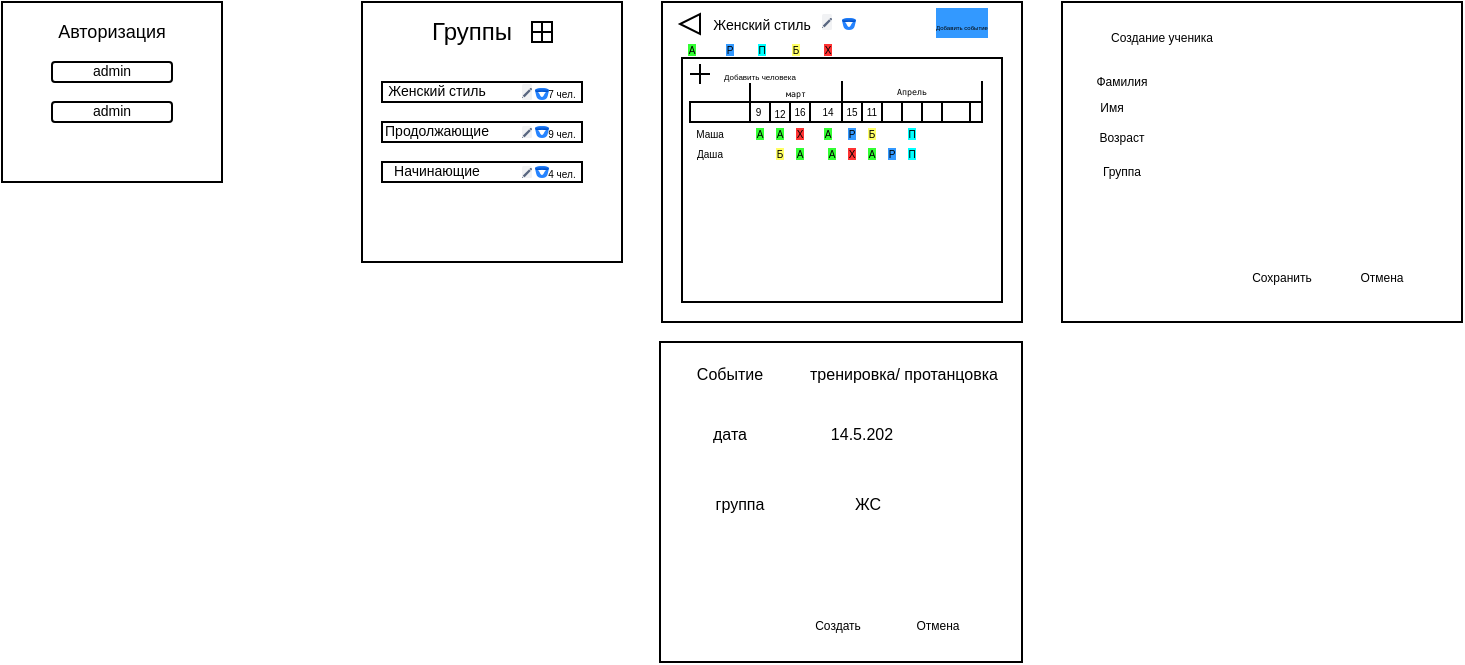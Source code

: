 <mxfile version="26.1.0">
  <diagram name="Страница — 1" id="qIgIpcg8a3xcW1JSMqGT">
    <mxGraphModel dx="363" dy="197" grid="1" gridSize="10" guides="1" tooltips="1" connect="1" arrows="1" fold="1" page="1" pageScale="1" pageWidth="827" pageHeight="1169" math="0" shadow="0">
      <root>
        <mxCell id="0" />
        <mxCell id="1" parent="0" />
        <mxCell id="jVjYDBWybRpmeqbV0GdT-1" value="" style="rounded=0;whiteSpace=wrap;html=1;" vertex="1" parent="1">
          <mxGeometry x="70" y="30" width="110" height="90" as="geometry" />
        </mxCell>
        <mxCell id="jVjYDBWybRpmeqbV0GdT-2" value="" style="rounded=1;whiteSpace=wrap;html=1;" vertex="1" parent="1">
          <mxGeometry x="95" y="60" width="60" height="10" as="geometry" />
        </mxCell>
        <mxCell id="jVjYDBWybRpmeqbV0GdT-3" value="" style="rounded=1;whiteSpace=wrap;html=1;" vertex="1" parent="1">
          <mxGeometry x="95" y="80" width="60" height="10" as="geometry" />
        </mxCell>
        <mxCell id="jVjYDBWybRpmeqbV0GdT-7" value="Авторизация" style="text;html=1;align=center;verticalAlign=middle;whiteSpace=wrap;rounded=0;fontSize=9;" vertex="1" parent="1">
          <mxGeometry x="100" y="40" width="50" height="10" as="geometry" />
        </mxCell>
        <mxCell id="jVjYDBWybRpmeqbV0GdT-8" value="admin" style="text;html=1;align=center;verticalAlign=middle;whiteSpace=wrap;rounded=0;fontSize=7;" vertex="1" parent="1">
          <mxGeometry x="110" y="80" width="30" height="10" as="geometry" />
        </mxCell>
        <mxCell id="jVjYDBWybRpmeqbV0GdT-9" value="admin" style="text;html=1;align=center;verticalAlign=middle;whiteSpace=wrap;rounded=0;fontSize=7;" vertex="1" parent="1">
          <mxGeometry x="110" y="60" width="30" height="10" as="geometry" />
        </mxCell>
        <mxCell id="jVjYDBWybRpmeqbV0GdT-10" value="" style="rounded=0;whiteSpace=wrap;html=1;" vertex="1" parent="1">
          <mxGeometry x="250" y="30" width="130" height="130" as="geometry" />
        </mxCell>
        <mxCell id="jVjYDBWybRpmeqbV0GdT-11" value="Группы" style="text;html=1;align=center;verticalAlign=middle;whiteSpace=wrap;rounded=0;" vertex="1" parent="1">
          <mxGeometry x="275" y="30" width="60" height="30" as="geometry" />
        </mxCell>
        <mxCell id="jVjYDBWybRpmeqbV0GdT-12" value="" style="whiteSpace=wrap;html=1;aspect=fixed;" vertex="1" parent="1">
          <mxGeometry x="335" y="40" width="10" height="10" as="geometry" />
        </mxCell>
        <mxCell id="jVjYDBWybRpmeqbV0GdT-13" value="" style="shape=cross;whiteSpace=wrap;html=1;size=0;" vertex="1" parent="1">
          <mxGeometry x="335" y="40" width="10" height="10" as="geometry" />
        </mxCell>
        <mxCell id="jVjYDBWybRpmeqbV0GdT-15" value="" style="rounded=0;whiteSpace=wrap;html=1;" vertex="1" parent="1">
          <mxGeometry x="260" y="70" width="100" height="10" as="geometry" />
        </mxCell>
        <mxCell id="jVjYDBWybRpmeqbV0GdT-17" value="" style="rounded=0;whiteSpace=wrap;html=1;" vertex="1" parent="1">
          <mxGeometry x="260" y="90" width="100" height="10" as="geometry" />
        </mxCell>
        <mxCell id="jVjYDBWybRpmeqbV0GdT-18" value="Продолжающие" style="text;html=1;align=center;verticalAlign=middle;whiteSpace=wrap;rounded=0;fontSize=7;" vertex="1" parent="1">
          <mxGeometry x="250" y="90" width="75" height="10" as="geometry" />
        </mxCell>
        <mxCell id="jVjYDBWybRpmeqbV0GdT-19" value="" style="rounded=0;whiteSpace=wrap;html=1;" vertex="1" parent="1">
          <mxGeometry x="260" y="110" width="100" height="10" as="geometry" />
        </mxCell>
        <mxCell id="jVjYDBWybRpmeqbV0GdT-20" value="Начинающие" style="text;html=1;align=center;verticalAlign=middle;whiteSpace=wrap;rounded=0;fontSize=7;" vertex="1" parent="1">
          <mxGeometry x="250" y="110" width="75" height="10" as="geometry" />
        </mxCell>
        <mxCell id="jVjYDBWybRpmeqbV0GdT-22" value="7 чел." style="text;html=1;align=center;verticalAlign=middle;whiteSpace=wrap;rounded=0;fontSize=5;" vertex="1" parent="1">
          <mxGeometry x="340" y="70" width="20" height="10" as="geometry" />
        </mxCell>
        <mxCell id="jVjYDBWybRpmeqbV0GdT-23" value="9 чел." style="text;html=1;align=center;verticalAlign=middle;whiteSpace=wrap;rounded=0;fontSize=5;" vertex="1" parent="1">
          <mxGeometry x="340" y="90" width="20" height="10" as="geometry" />
        </mxCell>
        <mxCell id="jVjYDBWybRpmeqbV0GdT-24" value="4 чел." style="text;html=1;align=center;verticalAlign=middle;whiteSpace=wrap;rounded=0;fontSize=5;" vertex="1" parent="1">
          <mxGeometry x="340" y="110" width="20" height="10" as="geometry" />
        </mxCell>
        <mxCell id="jVjYDBWybRpmeqbV0GdT-28" value="" style="rounded=1;align=left;fillColor=#F1F2F4;strokeColor=none;html=1;fontColor=#596780;fontSize=9;spacingLeft=26;" vertex="1" parent="1">
          <mxGeometry x="330" y="71" width="5" height="8" as="geometry" />
        </mxCell>
        <mxCell id="jVjYDBWybRpmeqbV0GdT-29" value="" style="shape=mxgraph.mscae.intune.subscription_portal;fillColor=#596780;strokeColor=none;fontColor=#ffffff;labelPosition=right;verticalLabelPosition=middle;align=left;verticalAlign=middle;html=1;spacingLeft=5;rotation=0;" vertex="1" parent="jVjYDBWybRpmeqbV0GdT-28">
          <mxGeometry y="0.5" width="5" height="5" relative="1" as="geometry">
            <mxPoint y="-2" as="offset" />
          </mxGeometry>
        </mxCell>
        <mxCell id="jVjYDBWybRpmeqbV0GdT-31" value="" style="rounded=1;align=left;fillColor=#F1F2F4;strokeColor=none;html=1;fontColor=#596780;fontSize=9;spacingLeft=26;" vertex="1" parent="1">
          <mxGeometry x="330" y="92" width="5" height="6" as="geometry" />
        </mxCell>
        <mxCell id="jVjYDBWybRpmeqbV0GdT-32" value="" style="shape=mxgraph.mscae.intune.subscription_portal;fillColor=#596780;strokeColor=none;fontColor=#ffffff;labelPosition=right;verticalLabelPosition=middle;align=left;verticalAlign=middle;html=1;spacingLeft=5;rotation=0;" vertex="1" parent="jVjYDBWybRpmeqbV0GdT-31">
          <mxGeometry y="0.5" width="5" height="5" relative="1" as="geometry">
            <mxPoint y="-2" as="offset" />
          </mxGeometry>
        </mxCell>
        <mxCell id="jVjYDBWybRpmeqbV0GdT-33" value="" style="rounded=1;align=left;fillColor=#F1F2F4;strokeColor=none;html=1;fontColor=#596780;fontSize=9;spacingLeft=26;" vertex="1" parent="1">
          <mxGeometry x="330" y="112" width="5" height="6" as="geometry" />
        </mxCell>
        <mxCell id="jVjYDBWybRpmeqbV0GdT-34" value="" style="shape=mxgraph.mscae.intune.subscription_portal;fillColor=#596780;strokeColor=none;fontColor=#ffffff;labelPosition=right;verticalLabelPosition=middle;align=left;verticalAlign=middle;html=1;spacingLeft=5;rotation=0;" vertex="1" parent="jVjYDBWybRpmeqbV0GdT-33">
          <mxGeometry y="0.5" width="5" height="5" relative="1" as="geometry">
            <mxPoint y="-2" as="offset" />
          </mxGeometry>
        </mxCell>
        <mxCell id="jVjYDBWybRpmeqbV0GdT-36" value="" style="rounded=0;whiteSpace=wrap;html=1;" vertex="1" parent="1">
          <mxGeometry x="400" y="30" width="180" height="160" as="geometry" />
        </mxCell>
        <mxCell id="jVjYDBWybRpmeqbV0GdT-16" value="Женский стиль" style="text;html=1;align=center;verticalAlign=middle;whiteSpace=wrap;rounded=0;fontSize=7;" vertex="1" parent="1">
          <mxGeometry x="250" y="69" width="75" height="11" as="geometry" />
        </mxCell>
        <mxCell id="jVjYDBWybRpmeqbV0GdT-37" value="" style="image;html=1;image=img/lib/atlassian/Crucible_Logo.svg;" vertex="1" parent="1">
          <mxGeometry x="336.5" y="112" width="7" height="6" as="geometry" />
        </mxCell>
        <mxCell id="jVjYDBWybRpmeqbV0GdT-38" value="" style="image;html=1;image=img/lib/atlassian/Crucible_Logo.svg;" vertex="1" parent="1">
          <mxGeometry x="336.5" y="92" width="7" height="6" as="geometry" />
        </mxCell>
        <mxCell id="jVjYDBWybRpmeqbV0GdT-39" value="" style="image;html=1;image=img/lib/atlassian/Crucible_Logo.svg;" vertex="1" parent="1">
          <mxGeometry x="336.5" y="73" width="7" height="6" as="geometry" />
        </mxCell>
        <mxCell id="jVjYDBWybRpmeqbV0GdT-40" value="&lt;span style=&quot;font-size: 7px;&quot;&gt;Женский стиль&lt;/span&gt;" style="text;html=1;align=center;verticalAlign=middle;whiteSpace=wrap;rounded=0;" vertex="1" parent="1">
          <mxGeometry x="410" y="30" width="80" height="20" as="geometry" />
        </mxCell>
        <mxCell id="jVjYDBWybRpmeqbV0GdT-44" value="" style="rounded=1;align=left;fillColor=#F1F2F4;strokeColor=none;html=1;fontColor=#596780;fontSize=9;spacingLeft=26;" vertex="1" parent="1">
          <mxGeometry x="480" y="36" width="5" height="8" as="geometry" />
        </mxCell>
        <mxCell id="jVjYDBWybRpmeqbV0GdT-45" value="" style="shape=mxgraph.mscae.intune.subscription_portal;fillColor=#596780;strokeColor=none;fontColor=#ffffff;labelPosition=right;verticalLabelPosition=middle;align=left;verticalAlign=middle;html=1;spacingLeft=5;rotation=0;" vertex="1" parent="jVjYDBWybRpmeqbV0GdT-44">
          <mxGeometry y="0.5" width="5" height="5" relative="1" as="geometry">
            <mxPoint y="-2" as="offset" />
          </mxGeometry>
        </mxCell>
        <mxCell id="jVjYDBWybRpmeqbV0GdT-47" value="" style="html=1;shadow=0;dashed=0;align=center;verticalAlign=middle;shape=mxgraph.arrows2.arrow;dy=0.6;dx=40;flipH=1;notch=0;" vertex="1" parent="1">
          <mxGeometry x="409" y="36" width="10" height="10" as="geometry" />
        </mxCell>
        <mxCell id="jVjYDBWybRpmeqbV0GdT-48" value="" style="image;html=1;image=img/lib/atlassian/Crucible_Logo.svg;" vertex="1" parent="1">
          <mxGeometry x="490" y="38" width="7" height="6" as="geometry" />
        </mxCell>
        <mxCell id="jVjYDBWybRpmeqbV0GdT-60" value="" style="rounded=0;whiteSpace=wrap;html=1;" vertex="1" parent="1">
          <mxGeometry x="410" y="58" width="160" height="122" as="geometry" />
        </mxCell>
        <mxCell id="jVjYDBWybRpmeqbV0GdT-61" value="" style="shape=cross;whiteSpace=wrap;html=1;size=0;" vertex="1" parent="1">
          <mxGeometry x="414" y="61" width="10" height="10" as="geometry" />
        </mxCell>
        <mxCell id="jVjYDBWybRpmeqbV0GdT-62" value="Добавить человека" style="text;html=1;align=center;verticalAlign=middle;whiteSpace=wrap;rounded=0;fontSize=4;" vertex="1" parent="1">
          <mxGeometry x="424" y="58" width="50" height="19" as="geometry" />
        </mxCell>
        <mxCell id="jVjYDBWybRpmeqbV0GdT-63" value="" style="rounded=0;whiteSpace=wrap;html=1;" vertex="1" parent="1">
          <mxGeometry x="414" y="80" width="146" height="10" as="geometry" />
        </mxCell>
        <mxCell id="jVjYDBWybRpmeqbV0GdT-70" value="&lt;span style=&quot;color: rgba(0, 0, 0, 0); font-family: monospace; font-size: 0px; text-align: start; text-wrap-mode: nowrap;&quot;&gt;%3CmxGraphModel%3E%3Croot%3E%3CmxCell%20id%3D%220%22%2F%3E%3CmxCell%20id%3D%221%22%20parent%3D%220%22%2F%3E%3CmxCell%20id%3D%222%22%20value%3D%22%D0%A4%D0%B0%D0%BC%D0%B8%D0%BB%D0%B8%D1%8F%22%20style%3D%22text%3Bhtml%3D1%3Balign%3Dcenter%3BverticalAlign%3Dmiddle%3BwhiteSpace%3Dwrap%3Brounded%3D0%3BfontSize%3D6%3B%22%20vertex%3D%221%22%20parent%3D%221%22%3E%3CmxGeometry%20x%3D%22590%22%20y%3D%2258%22%20width%3D%2280%22%20height%3D%2224%22%20as%3D%22geometry%22%2F%3E%3C%2FmxCell%3E%3C%2Froot%3E%3C%2FmxGraphModel%3E&lt;/span&gt;" style="rounded=0;whiteSpace=wrap;html=1;" vertex="1" parent="1">
          <mxGeometry x="600" y="30" width="200" height="160" as="geometry" />
        </mxCell>
        <mxCell id="jVjYDBWybRpmeqbV0GdT-72" value="Создание ученика" style="text;html=1;align=center;verticalAlign=middle;whiteSpace=wrap;rounded=0;fontSize=6;" vertex="1" parent="1">
          <mxGeometry x="610" y="36" width="80" height="24" as="geometry" />
        </mxCell>
        <mxCell id="jVjYDBWybRpmeqbV0GdT-73" value="Фамилия" style="text;html=1;align=center;verticalAlign=middle;whiteSpace=wrap;rounded=0;fontSize=6;" vertex="1" parent="1">
          <mxGeometry x="590" y="58" width="80" height="24" as="geometry" />
        </mxCell>
        <mxCell id="jVjYDBWybRpmeqbV0GdT-74" value="Имя" style="text;html=1;align=center;verticalAlign=middle;whiteSpace=wrap;rounded=0;fontSize=6;" vertex="1" parent="1">
          <mxGeometry x="600" y="71" width="50" height="24" as="geometry" />
        </mxCell>
        <mxCell id="jVjYDBWybRpmeqbV0GdT-75" value="Возраст" style="text;html=1;align=center;verticalAlign=middle;whiteSpace=wrap;rounded=0;fontSize=6;" vertex="1" parent="1">
          <mxGeometry x="590" y="86" width="80" height="24" as="geometry" />
        </mxCell>
        <mxCell id="jVjYDBWybRpmeqbV0GdT-76" value="Группа" style="text;html=1;align=center;verticalAlign=middle;whiteSpace=wrap;rounded=0;fontSize=6;" vertex="1" parent="1">
          <mxGeometry x="590" y="103" width="80" height="24" as="geometry" />
        </mxCell>
        <mxCell id="jVjYDBWybRpmeqbV0GdT-77" value="Сохранить" style="text;html=1;align=center;verticalAlign=middle;whiteSpace=wrap;rounded=0;fontSize=6;" vertex="1" parent="1">
          <mxGeometry x="670" y="156" width="80" height="24" as="geometry" />
        </mxCell>
        <mxCell id="jVjYDBWybRpmeqbV0GdT-78" value="Отмена" style="text;html=1;align=center;verticalAlign=middle;whiteSpace=wrap;rounded=0;fontSize=6;" vertex="1" parent="1">
          <mxGeometry x="720" y="156" width="80" height="24" as="geometry" />
        </mxCell>
        <mxCell id="jVjYDBWybRpmeqbV0GdT-79" value="&lt;pre&gt;&lt;font style=&quot;font-size: 5px; line-height: 50%;&quot;&gt;&lt;sup&gt;март&lt;/sup&gt;&lt;/font&gt;&lt;/pre&gt;" style="shape=partialRectangle;whiteSpace=wrap;html=1;top=0;bottom=0;fillColor=none;align=center;" vertex="1" parent="1">
          <mxGeometry x="444" y="71" width="46" height="9" as="geometry" />
        </mxCell>
        <mxCell id="jVjYDBWybRpmeqbV0GdT-81" value="&lt;pre&gt;&lt;font style=&quot;font-size: 5px; line-height: 50%;&quot;&gt;&lt;sup&gt;Апрель&lt;/sup&gt;&lt;/font&gt;&lt;/pre&gt;" style="shape=partialRectangle;whiteSpace=wrap;html=1;top=0;bottom=0;fillColor=none;align=center;" vertex="1" parent="1">
          <mxGeometry x="490" y="70" width="70" height="9" as="geometry" />
        </mxCell>
        <mxCell id="jVjYDBWybRpmeqbV0GdT-82" value="" style="shape=partialRectangle;whiteSpace=wrap;html=1;right=0;top=0;bottom=0;fillColor=none;routingCenterX=-0.5;" vertex="1" parent="1">
          <mxGeometry x="444" y="80" width="6" height="10" as="geometry" />
        </mxCell>
        <mxCell id="jVjYDBWybRpmeqbV0GdT-83" value="" style="shape=partialRectangle;whiteSpace=wrap;html=1;right=0;top=0;bottom=0;fillColor=none;routingCenterX=-0.5;" vertex="1" parent="1">
          <mxGeometry x="454" y="80" width="6" height="10" as="geometry" />
        </mxCell>
        <mxCell id="jVjYDBWybRpmeqbV0GdT-84" value="" style="shape=partialRectangle;whiteSpace=wrap;html=1;right=0;top=0;bottom=0;fillColor=none;routingCenterX=-0.5;" vertex="1" parent="1">
          <mxGeometry x="464" y="80" width="6" height="10" as="geometry" />
        </mxCell>
        <mxCell id="jVjYDBWybRpmeqbV0GdT-85" value="" style="shape=partialRectangle;whiteSpace=wrap;html=1;right=0;top=0;bottom=0;fillColor=none;routingCenterX=-0.5;" vertex="1" parent="1">
          <mxGeometry x="474" y="80" width="6" height="10" as="geometry" />
        </mxCell>
        <mxCell id="jVjYDBWybRpmeqbV0GdT-86" value="" style="shape=partialRectangle;whiteSpace=wrap;html=1;right=0;top=0;bottom=0;fillColor=none;routingCenterX=-0.5;" vertex="1" parent="1">
          <mxGeometry x="490" y="80" width="6" height="10" as="geometry" />
        </mxCell>
        <mxCell id="jVjYDBWybRpmeqbV0GdT-87" value="" style="shape=partialRectangle;whiteSpace=wrap;html=1;right=0;top=0;bottom=0;fillColor=none;routingCenterX=-0.5;" vertex="1" parent="1">
          <mxGeometry x="500" y="80" width="6" height="10" as="geometry" />
        </mxCell>
        <mxCell id="jVjYDBWybRpmeqbV0GdT-88" value="" style="shape=partialRectangle;whiteSpace=wrap;html=1;right=0;top=0;bottom=0;fillColor=none;routingCenterX=-0.5;" vertex="1" parent="1">
          <mxGeometry x="510" y="80" width="6" height="10" as="geometry" />
        </mxCell>
        <mxCell id="jVjYDBWybRpmeqbV0GdT-89" value="" style="shape=partialRectangle;whiteSpace=wrap;html=1;right=0;top=0;bottom=0;fillColor=none;routingCenterX=-0.5;" vertex="1" parent="1">
          <mxGeometry x="520" y="80" width="6" height="10" as="geometry" />
        </mxCell>
        <mxCell id="jVjYDBWybRpmeqbV0GdT-90" value="" style="shape=partialRectangle;whiteSpace=wrap;html=1;right=0;top=0;bottom=0;fillColor=none;routingCenterX=-0.5;" vertex="1" parent="1">
          <mxGeometry x="530" y="80" width="6" height="10" as="geometry" />
        </mxCell>
        <mxCell id="jVjYDBWybRpmeqbV0GdT-91" value="" style="shape=partialRectangle;whiteSpace=wrap;html=1;right=0;top=0;bottom=0;fillColor=none;routingCenterX=-0.5;" vertex="1" parent="1">
          <mxGeometry x="540" y="80" width="6" height="10" as="geometry" />
        </mxCell>
        <mxCell id="jVjYDBWybRpmeqbV0GdT-92" value="" style="shape=partialRectangle;whiteSpace=wrap;html=1;right=0;top=0;bottom=0;fillColor=none;routingCenterX=-0.5;" vertex="1" parent="1">
          <mxGeometry x="554" y="80" width="6" height="10" as="geometry" />
        </mxCell>
        <mxCell id="jVjYDBWybRpmeqbV0GdT-93" value="9&amp;nbsp;" style="text;html=1;align=center;verticalAlign=middle;whiteSpace=wrap;rounded=0;fontSize=5;" vertex="1" parent="1">
          <mxGeometry x="444" y="79" width="10" height="10" as="geometry" />
        </mxCell>
        <mxCell id="jVjYDBWybRpmeqbV0GdT-94" value="12" style="text;html=1;align=center;verticalAlign=middle;whiteSpace=wrap;rounded=0;fontSize=5;" vertex="1" parent="1">
          <mxGeometry x="454" y="80" width="10" height="10" as="geometry" />
        </mxCell>
        <mxCell id="jVjYDBWybRpmeqbV0GdT-95" value="16" style="text;html=1;align=center;verticalAlign=middle;whiteSpace=wrap;rounded=0;fontSize=5;" vertex="1" parent="1">
          <mxGeometry x="464" y="79" width="10" height="10" as="geometry" />
        </mxCell>
        <mxCell id="jVjYDBWybRpmeqbV0GdT-96" value="14" style="text;html=1;align=center;verticalAlign=middle;whiteSpace=wrap;rounded=0;fontSize=5;" vertex="1" parent="1">
          <mxGeometry x="477.5" y="79" width="10" height="10" as="geometry" />
        </mxCell>
        <mxCell id="jVjYDBWybRpmeqbV0GdT-97" value="15" style="text;html=1;align=center;verticalAlign=middle;whiteSpace=wrap;rounded=0;fontSize=5;" vertex="1" parent="1">
          <mxGeometry x="490" y="79" width="10" height="10" as="geometry" />
        </mxCell>
        <mxCell id="jVjYDBWybRpmeqbV0GdT-98" value="11" style="text;html=1;align=center;verticalAlign=middle;whiteSpace=wrap;rounded=0;fontSize=5;" vertex="1" parent="1">
          <mxGeometry x="500" y="79" width="10" height="10" as="geometry" />
        </mxCell>
        <mxCell id="jVjYDBWybRpmeqbV0GdT-99" value="Маша" style="text;html=1;align=center;verticalAlign=middle;whiteSpace=wrap;rounded=0;fontSize=5;" vertex="1" parent="1">
          <mxGeometry x="419" y="90" width="10" height="10" as="geometry" />
        </mxCell>
        <mxCell id="jVjYDBWybRpmeqbV0GdT-100" value="&lt;span style=&quot;background-color: rgb(51, 255, 51);&quot;&gt;А&lt;/span&gt;" style="text;html=1;align=center;verticalAlign=middle;whiteSpace=wrap;rounded=0;fontSize=5;labelBackgroundColor=default;" vertex="1" parent="1">
          <mxGeometry x="444" y="90" width="10" height="10" as="geometry" />
        </mxCell>
        <mxCell id="jVjYDBWybRpmeqbV0GdT-101" value="&lt;span style=&quot;background-color: rgb(51, 255, 51);&quot;&gt;А&lt;/span&gt;" style="text;html=1;align=center;verticalAlign=middle;whiteSpace=wrap;rounded=0;fontSize=5;labelBackgroundColor=default;" vertex="1" parent="1">
          <mxGeometry x="454" y="90" width="10" height="10" as="geometry" />
        </mxCell>
        <mxCell id="jVjYDBWybRpmeqbV0GdT-102" value="&lt;span style=&quot;background-color: rgb(51, 255, 51);&quot;&gt;А&lt;/span&gt;" style="text;html=1;align=center;verticalAlign=middle;whiteSpace=wrap;rounded=0;fontSize=5;labelBackgroundColor=default;" vertex="1" parent="1">
          <mxGeometry x="477.5" y="90" width="10" height="10" as="geometry" />
        </mxCell>
        <mxCell id="jVjYDBWybRpmeqbV0GdT-103" value="&lt;span style=&quot;background-color: rgb(255, 51, 51);&quot;&gt;Х&lt;/span&gt;" style="text;html=1;align=center;verticalAlign=middle;whiteSpace=wrap;rounded=0;fontSize=5;labelBackgroundColor=default;" vertex="1" parent="1">
          <mxGeometry x="464" y="90" width="10" height="10" as="geometry" />
        </mxCell>
        <mxCell id="jVjYDBWybRpmeqbV0GdT-104" value="&lt;span style=&quot;background-color: rgb(51, 153, 255);&quot;&gt;Р&lt;/span&gt;" style="text;html=1;align=center;verticalAlign=middle;whiteSpace=wrap;rounded=0;fontSize=5;labelBackgroundColor=default;" vertex="1" parent="1">
          <mxGeometry x="490" y="90" width="10" height="10" as="geometry" />
        </mxCell>
        <mxCell id="jVjYDBWybRpmeqbV0GdT-105" value="&lt;span style=&quot;background-color: rgb(255, 255, 102);&quot;&gt;Б&lt;/span&gt;" style="text;html=1;align=center;verticalAlign=middle;whiteSpace=wrap;rounded=0;fontSize=5;labelBackgroundColor=default;" vertex="1" parent="1">
          <mxGeometry x="500" y="90" width="10" height="10" as="geometry" />
        </mxCell>
        <mxCell id="jVjYDBWybRpmeqbV0GdT-121" value="Даша" style="text;html=1;align=center;verticalAlign=middle;whiteSpace=wrap;rounded=0;fontSize=5;" vertex="1" parent="1">
          <mxGeometry x="419" y="100" width="10" height="10" as="geometry" />
        </mxCell>
        <mxCell id="jVjYDBWybRpmeqbV0GdT-122" value="&lt;span style=&quot;background-color: rgb(51, 255, 51);&quot;&gt;А&lt;/span&gt;" style="text;html=1;align=center;verticalAlign=middle;whiteSpace=wrap;rounded=0;fontSize=5;labelBackgroundColor=default;" vertex="1" parent="1">
          <mxGeometry x="464" y="100" width="10" height="10" as="geometry" />
        </mxCell>
        <mxCell id="jVjYDBWybRpmeqbV0GdT-123" value="&lt;span style=&quot;background-color: rgb(51, 255, 51);&quot;&gt;А&lt;/span&gt;" style="text;html=1;align=center;verticalAlign=middle;whiteSpace=wrap;rounded=0;fontSize=5;labelBackgroundColor=default;" vertex="1" parent="1">
          <mxGeometry x="480" y="100" width="10" height="10" as="geometry" />
        </mxCell>
        <mxCell id="jVjYDBWybRpmeqbV0GdT-124" value="&lt;span style=&quot;background-color: rgb(51, 255, 51);&quot;&gt;А&lt;/span&gt;" style="text;html=1;align=center;verticalAlign=middle;whiteSpace=wrap;rounded=0;fontSize=5;labelBackgroundColor=default;" vertex="1" parent="1">
          <mxGeometry x="500" y="100" width="10" height="10" as="geometry" />
        </mxCell>
        <mxCell id="jVjYDBWybRpmeqbV0GdT-125" value="&lt;span style=&quot;background-color: rgb(255, 51, 51);&quot;&gt;Х&lt;/span&gt;" style="text;html=1;align=center;verticalAlign=middle;whiteSpace=wrap;rounded=0;fontSize=5;labelBackgroundColor=default;" vertex="1" parent="1">
          <mxGeometry x="490" y="100" width="10" height="10" as="geometry" />
        </mxCell>
        <mxCell id="jVjYDBWybRpmeqbV0GdT-126" value="&lt;span style=&quot;background-color: rgb(51, 153, 255);&quot;&gt;Р&lt;/span&gt;" style="text;html=1;align=center;verticalAlign=middle;whiteSpace=wrap;rounded=0;fontSize=5;labelBackgroundColor=default;" vertex="1" parent="1">
          <mxGeometry x="510" y="100" width="10" height="10" as="geometry" />
        </mxCell>
        <mxCell id="jVjYDBWybRpmeqbV0GdT-127" value="&lt;span style=&quot;background-color: rgb(255, 255, 102);&quot;&gt;Б&lt;/span&gt;" style="text;html=1;align=center;verticalAlign=middle;whiteSpace=wrap;rounded=0;fontSize=5;labelBackgroundColor=default;" vertex="1" parent="1">
          <mxGeometry x="454" y="100" width="10" height="10" as="geometry" />
        </mxCell>
        <mxCell id="jVjYDBWybRpmeqbV0GdT-128" value="&lt;span style=&quot;background-color: rgb(51, 255, 51);&quot;&gt;А&lt;/span&gt;" style="text;html=1;align=center;verticalAlign=middle;whiteSpace=wrap;rounded=0;fontSize=5;labelBackgroundColor=default;" vertex="1" parent="1">
          <mxGeometry x="410" y="48" width="10" height="10" as="geometry" />
        </mxCell>
        <mxCell id="jVjYDBWybRpmeqbV0GdT-129" value="&lt;span style=&quot;background-color: rgb(51, 153, 255);&quot;&gt;Р&lt;/span&gt;" style="text;html=1;align=center;verticalAlign=middle;whiteSpace=wrap;rounded=0;fontSize=5;labelBackgroundColor=default;" vertex="1" parent="1">
          <mxGeometry x="429" y="48" width="10" height="10" as="geometry" />
        </mxCell>
        <mxCell id="jVjYDBWybRpmeqbV0GdT-131" value="&lt;span style=&quot;background-color: rgb(0, 255, 255);&quot;&gt;П&lt;/span&gt;" style="text;html=1;align=center;verticalAlign=middle;whiteSpace=wrap;rounded=0;fontSize=5;labelBackgroundColor=default;" vertex="1" parent="1">
          <mxGeometry x="520" y="100" width="10" height="10" as="geometry" />
        </mxCell>
        <mxCell id="jVjYDBWybRpmeqbV0GdT-132" value="&lt;span style=&quot;background-color: rgb(0, 255, 255);&quot;&gt;П&lt;/span&gt;" style="text;html=1;align=center;verticalAlign=middle;whiteSpace=wrap;rounded=0;fontSize=5;labelBackgroundColor=default;" vertex="1" parent="1">
          <mxGeometry x="520" y="90" width="10" height="10" as="geometry" />
        </mxCell>
        <mxCell id="jVjYDBWybRpmeqbV0GdT-133" value="&lt;span style=&quot;background-color: rgb(0, 255, 255);&quot;&gt;П&lt;/span&gt;" style="text;html=1;align=center;verticalAlign=middle;whiteSpace=wrap;rounded=0;fontSize=5;labelBackgroundColor=default;" vertex="1" parent="1">
          <mxGeometry x="445" y="48" width="10" height="10" as="geometry" />
        </mxCell>
        <mxCell id="jVjYDBWybRpmeqbV0GdT-134" value="&lt;span style=&quot;background-color: rgb(255, 255, 102);&quot;&gt;Б&lt;/span&gt;" style="text;html=1;align=center;verticalAlign=middle;whiteSpace=wrap;rounded=0;fontSize=5;labelBackgroundColor=default;" vertex="1" parent="1">
          <mxGeometry x="462" y="48" width="10" height="10" as="geometry" />
        </mxCell>
        <mxCell id="jVjYDBWybRpmeqbV0GdT-135" value="&lt;span style=&quot;background-color: rgb(255, 51, 51);&quot;&gt;Х&lt;/span&gt;" style="text;html=1;align=center;verticalAlign=middle;whiteSpace=wrap;rounded=0;fontSize=5;labelBackgroundColor=default;" vertex="1" parent="1">
          <mxGeometry x="477.5" y="48" width="10" height="10" as="geometry" />
        </mxCell>
        <mxCell id="jVjYDBWybRpmeqbV0GdT-137" value="&lt;font style=&quot;font-size: 3px;&quot;&gt;Добавить событие&lt;/font&gt;" style="text;html=1;align=center;verticalAlign=middle;whiteSpace=wrap;rounded=0;labelBackgroundColor=#3399FF;" vertex="1" parent="1">
          <mxGeometry x="520" y="36" width="60" height="8" as="geometry" />
        </mxCell>
        <mxCell id="jVjYDBWybRpmeqbV0GdT-139" value="" style="rounded=0;whiteSpace=wrap;html=1;" vertex="1" parent="1">
          <mxGeometry x="399" y="200" width="181" height="160" as="geometry" />
        </mxCell>
        <mxCell id="jVjYDBWybRpmeqbV0GdT-140" value="&lt;font style=&quot;font-size: 8px;&quot;&gt;Событие&lt;/font&gt;" style="text;html=1;align=center;verticalAlign=middle;whiteSpace=wrap;rounded=0;" vertex="1" parent="1">
          <mxGeometry x="404" y="200" width="60" height="30" as="geometry" />
        </mxCell>
        <mxCell id="jVjYDBWybRpmeqbV0GdT-141" value="&lt;font style=&quot;font-size: 8px;&quot;&gt;тренировка/ протанцовка&lt;/font&gt;" style="text;html=1;align=center;verticalAlign=middle;whiteSpace=wrap;rounded=0;" vertex="1" parent="1">
          <mxGeometry x="462" y="200" width="118" height="30" as="geometry" />
        </mxCell>
        <mxCell id="jVjYDBWybRpmeqbV0GdT-142" value="&lt;font style=&quot;font-size: 8px;&quot;&gt;дата&lt;/font&gt;" style="text;html=1;align=center;verticalAlign=middle;whiteSpace=wrap;rounded=0;" vertex="1" parent="1">
          <mxGeometry x="404" y="230" width="60" height="30" as="geometry" />
        </mxCell>
        <mxCell id="jVjYDBWybRpmeqbV0GdT-143" value="&lt;font style=&quot;font-size: 8px;&quot;&gt;14.5.202&lt;/font&gt;" style="text;html=1;align=center;verticalAlign=middle;whiteSpace=wrap;rounded=0;" vertex="1" parent="1">
          <mxGeometry x="470" y="230" width="60" height="30" as="geometry" />
        </mxCell>
        <mxCell id="jVjYDBWybRpmeqbV0GdT-144" value="&lt;font style=&quot;font-size: 8px;&quot;&gt;группа&lt;/font&gt;" style="text;html=1;align=center;verticalAlign=middle;whiteSpace=wrap;rounded=0;" vertex="1" parent="1">
          <mxGeometry x="409" y="265" width="60" height="30" as="geometry" />
        </mxCell>
        <mxCell id="jVjYDBWybRpmeqbV0GdT-145" value="&lt;font style=&quot;font-size: 8px;&quot;&gt;ЖС&lt;/font&gt;" style="text;html=1;align=center;verticalAlign=middle;whiteSpace=wrap;rounded=0;" vertex="1" parent="1">
          <mxGeometry x="473" y="265" width="60" height="30" as="geometry" />
        </mxCell>
        <mxCell id="jVjYDBWybRpmeqbV0GdT-146" value="Создать" style="text;html=1;align=center;verticalAlign=middle;whiteSpace=wrap;rounded=0;fontSize=6;" vertex="1" parent="1">
          <mxGeometry x="448" y="330" width="80" height="24" as="geometry" />
        </mxCell>
        <mxCell id="jVjYDBWybRpmeqbV0GdT-147" value="Отмена" style="text;html=1;align=center;verticalAlign=middle;whiteSpace=wrap;rounded=0;fontSize=6;" vertex="1" parent="1">
          <mxGeometry x="498" y="330" width="80" height="24" as="geometry" />
        </mxCell>
      </root>
    </mxGraphModel>
  </diagram>
</mxfile>
